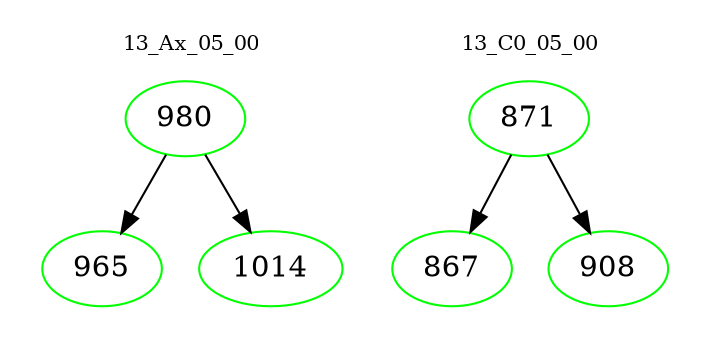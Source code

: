 digraph{
subgraph cluster_0 {
color = white
label = "13_Ax_05_00";
fontsize=10;
T0_980 [label="980", color="green"]
T0_980 -> T0_965 [color="black"]
T0_965 [label="965", color="green"]
T0_980 -> T0_1014 [color="black"]
T0_1014 [label="1014", color="green"]
}
subgraph cluster_1 {
color = white
label = "13_C0_05_00";
fontsize=10;
T1_871 [label="871", color="green"]
T1_871 -> T1_867 [color="black"]
T1_867 [label="867", color="green"]
T1_871 -> T1_908 [color="black"]
T1_908 [label="908", color="green"]
}
}
